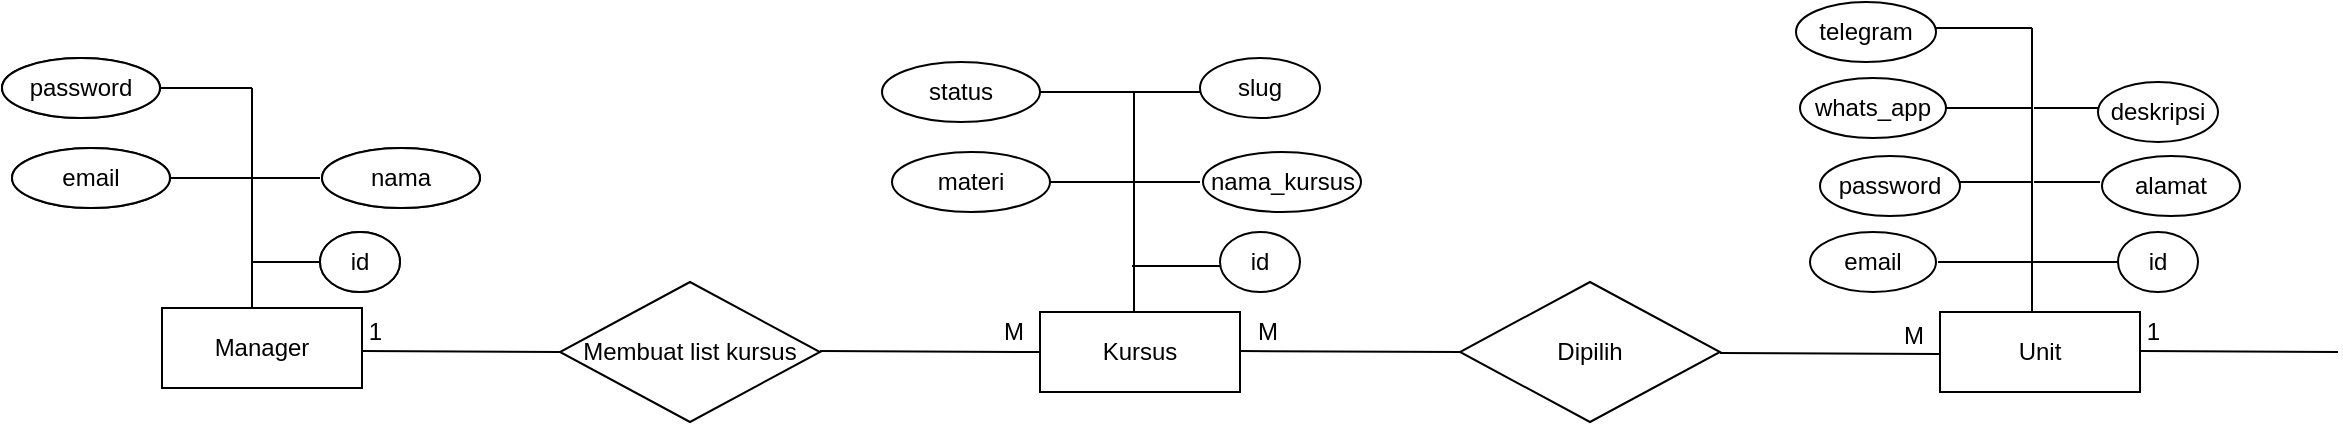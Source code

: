 <mxfile version="14.9.5" type="github">
  <diagram id="R2lEEEUBdFMjLlhIrx00" name="Page-1">
    <mxGraphModel dx="868" dy="460" grid="1" gridSize="10" guides="1" tooltips="1" connect="1" arrows="1" fold="1" page="1" pageScale="1" pageWidth="850" pageHeight="1100" math="0" shadow="0" extFonts="Permanent Marker^https://fonts.googleapis.com/css?family=Permanent+Marker">
      <root>
        <mxCell id="0" />
        <mxCell id="1" parent="0" />
        <mxCell id="ggTeY2CvKrcmnO82u_cy-2" value="Manager" style="whiteSpace=wrap;html=1;align=center;" vertex="1" parent="1">
          <mxGeometry x="151" y="190" width="100" height="40" as="geometry" />
        </mxCell>
        <mxCell id="ggTeY2CvKrcmnO82u_cy-7" value="" style="line;strokeWidth=1;direction=south;html=1;" vertex="1" parent="1">
          <mxGeometry x="191" y="80" width="10" height="110" as="geometry" />
        </mxCell>
        <mxCell id="ggTeY2CvKrcmnO82u_cy-8" value="" style="endArrow=none;html=1;rounded=0;" edge="1" parent="1">
          <mxGeometry relative="1" as="geometry">
            <mxPoint x="350" y="212" as="sourcePoint" />
            <mxPoint x="251" y="211.5" as="targetPoint" />
          </mxGeometry>
        </mxCell>
        <mxCell id="ggTeY2CvKrcmnO82u_cy-9" value="1" style="resizable=0;html=1;align=right;verticalAlign=bottom;" connectable="0" vertex="1" parent="ggTeY2CvKrcmnO82u_cy-8">
          <mxGeometry x="1" relative="1" as="geometry">
            <mxPoint x="10" y="-1" as="offset" />
          </mxGeometry>
        </mxCell>
        <mxCell id="ggTeY2CvKrcmnO82u_cy-10" value="" style="line;strokeWidth=1;rotatable=0;dashed=0;labelPosition=right;align=left;verticalAlign=middle;spacingTop=0;spacingLeft=6;points=[];portConstraint=eastwest;" vertex="1" parent="1">
          <mxGeometry x="196" y="162" width="44" height="10" as="geometry" />
        </mxCell>
        <mxCell id="ggTeY2CvKrcmnO82u_cy-12" value="" style="line;strokeWidth=1;rotatable=0;dashed=0;labelPosition=right;align=left;verticalAlign=middle;spacingTop=0;spacingLeft=6;points=[];portConstraint=eastwest;" vertex="1" parent="1">
          <mxGeometry x="150" y="120" width="55" height="10" as="geometry" />
        </mxCell>
        <mxCell id="ggTeY2CvKrcmnO82u_cy-13" value="" style="line;strokeWidth=1;rotatable=0;dashed=0;labelPosition=right;align=left;verticalAlign=middle;spacingTop=0;spacingLeft=6;points=[];portConstraint=eastwest;" vertex="1" parent="1">
          <mxGeometry x="196" y="120" width="34" height="10" as="geometry" />
        </mxCell>
        <mxCell id="ggTeY2CvKrcmnO82u_cy-14" value="" style="line;strokeWidth=1;rotatable=0;dashed=0;labelPosition=right;align=left;verticalAlign=middle;spacingTop=0;spacingLeft=6;points=[];portConstraint=eastwest;" vertex="1" parent="1">
          <mxGeometry x="150" y="75" width="46" height="10" as="geometry" />
        </mxCell>
        <mxCell id="ggTeY2CvKrcmnO82u_cy-15" value="password" style="ellipse;whiteSpace=wrap;html=1;align=center;strokeWidth=1;" vertex="1" parent="1">
          <mxGeometry x="71" y="65" width="79" height="30" as="geometry" />
        </mxCell>
        <mxCell id="ggTeY2CvKrcmnO82u_cy-16" value="id" style="ellipse;whiteSpace=wrap;html=1;align=center;strokeWidth=1;" vertex="1" parent="1">
          <mxGeometry x="230" y="152" width="40" height="30" as="geometry" />
        </mxCell>
        <mxCell id="ggTeY2CvKrcmnO82u_cy-18" value="nama" style="ellipse;whiteSpace=wrap;html=1;align=center;strokeWidth=1;" vertex="1" parent="1">
          <mxGeometry x="231" y="110" width="79" height="30" as="geometry" />
        </mxCell>
        <mxCell id="ggTeY2CvKrcmnO82u_cy-21" value="email" style="ellipse;whiteSpace=wrap;html=1;align=center;strokeWidth=1;" vertex="1" parent="1">
          <mxGeometry x="76" y="110" width="79" height="30" as="geometry" />
        </mxCell>
        <mxCell id="ggTeY2CvKrcmnO82u_cy-26" value="Membuat list kursus" style="shape=rhombus;perimeter=rhombusPerimeter;whiteSpace=wrap;html=1;align=center;strokeWidth=1;" vertex="1" parent="1">
          <mxGeometry x="350" y="177" width="130" height="70" as="geometry" />
        </mxCell>
        <mxCell id="ggTeY2CvKrcmnO82u_cy-29" value="" style="endArrow=none;html=1;rounded=0;" edge="1" parent="1">
          <mxGeometry relative="1" as="geometry">
            <mxPoint x="590" y="212" as="sourcePoint" />
            <mxPoint x="480" y="211.5" as="targetPoint" />
          </mxGeometry>
        </mxCell>
        <mxCell id="ggTeY2CvKrcmnO82u_cy-30" value="M" style="resizable=0;html=1;align=left;verticalAlign=bottom;" connectable="0" vertex="1" parent="ggTeY2CvKrcmnO82u_cy-29">
          <mxGeometry x="-1" relative="1" as="geometry">
            <mxPoint x="-20" y="-2" as="offset" />
          </mxGeometry>
        </mxCell>
        <mxCell id="ggTeY2CvKrcmnO82u_cy-32" value="Kursus" style="whiteSpace=wrap;html=1;align=center;" vertex="1" parent="1">
          <mxGeometry x="590" y="192" width="100" height="40" as="geometry" />
        </mxCell>
        <mxCell id="ggTeY2CvKrcmnO82u_cy-38" value="" style="line;strokeWidth=1;rotatable=0;dashed=0;labelPosition=right;align=left;verticalAlign=middle;spacingTop=0;spacingLeft=6;points=[];portConstraint=eastwest;" vertex="1" parent="1">
          <mxGeometry x="196" y="120" width="34" height="10" as="geometry" />
        </mxCell>
        <mxCell id="ggTeY2CvKrcmnO82u_cy-39" value="" style="line;strokeWidth=1;rotatable=0;dashed=0;labelPosition=right;align=left;verticalAlign=middle;spacingTop=0;spacingLeft=6;points=[];portConstraint=eastwest;" vertex="1" parent="1">
          <mxGeometry x="196" y="162" width="44" height="10" as="geometry" />
        </mxCell>
        <mxCell id="ggTeY2CvKrcmnO82u_cy-40" value="" style="line;strokeWidth=1;direction=south;html=1;" vertex="1" parent="1">
          <mxGeometry x="191" y="80" width="10" height="110" as="geometry" />
        </mxCell>
        <mxCell id="ggTeY2CvKrcmnO82u_cy-41" value="nama" style="ellipse;whiteSpace=wrap;html=1;align=center;strokeWidth=1;" vertex="1" parent="1">
          <mxGeometry x="231" y="110" width="79" height="30" as="geometry" />
        </mxCell>
        <mxCell id="ggTeY2CvKrcmnO82u_cy-42" value="id" style="ellipse;whiteSpace=wrap;html=1;align=center;strokeWidth=1;" vertex="1" parent="1">
          <mxGeometry x="230" y="152" width="40" height="30" as="geometry" />
        </mxCell>
        <mxCell id="ggTeY2CvKrcmnO82u_cy-43" value="" style="line;strokeWidth=1;rotatable=0;dashed=0;labelPosition=right;align=left;verticalAlign=middle;spacingTop=0;spacingLeft=6;points=[];portConstraint=eastwest;" vertex="1" parent="1">
          <mxGeometry x="150" y="75" width="46" height="10" as="geometry" />
        </mxCell>
        <mxCell id="ggTeY2CvKrcmnO82u_cy-44" value="" style="line;strokeWidth=1;rotatable=0;dashed=0;labelPosition=right;align=left;verticalAlign=middle;spacingTop=0;spacingLeft=6;points=[];portConstraint=eastwest;" vertex="1" parent="1">
          <mxGeometry x="150" y="120" width="55" height="10" as="geometry" />
        </mxCell>
        <mxCell id="ggTeY2CvKrcmnO82u_cy-45" value="email" style="ellipse;whiteSpace=wrap;html=1;align=center;strokeWidth=1;" vertex="1" parent="1">
          <mxGeometry x="76" y="110" width="79" height="30" as="geometry" />
        </mxCell>
        <mxCell id="ggTeY2CvKrcmnO82u_cy-46" value="password" style="ellipse;whiteSpace=wrap;html=1;align=center;strokeWidth=1;" vertex="1" parent="1">
          <mxGeometry x="71" y="65" width="79" height="30" as="geometry" />
        </mxCell>
        <mxCell id="ggTeY2CvKrcmnO82u_cy-47" value="" style="line;strokeWidth=1;rotatable=0;dashed=0;labelPosition=right;align=left;verticalAlign=middle;spacingTop=0;spacingLeft=6;points=[];portConstraint=eastwest;" vertex="1" parent="1">
          <mxGeometry x="636" y="122" width="34" height="10" as="geometry" />
        </mxCell>
        <mxCell id="ggTeY2CvKrcmnO82u_cy-48" value="" style="line;strokeWidth=1;rotatable=0;dashed=0;labelPosition=right;align=left;verticalAlign=middle;spacingTop=0;spacingLeft=6;points=[];portConstraint=eastwest;" vertex="1" parent="1">
          <mxGeometry x="636" y="164" width="44" height="10" as="geometry" />
        </mxCell>
        <mxCell id="ggTeY2CvKrcmnO82u_cy-49" value="" style="line;strokeWidth=1;direction=south;html=1;" vertex="1" parent="1">
          <mxGeometry x="632" y="82" width="10" height="110" as="geometry" />
        </mxCell>
        <mxCell id="ggTeY2CvKrcmnO82u_cy-50" value="nama_kursus" style="ellipse;whiteSpace=wrap;html=1;align=center;strokeWidth=1;" vertex="1" parent="1">
          <mxGeometry x="671.5" y="112" width="79" height="30" as="geometry" />
        </mxCell>
        <mxCell id="ggTeY2CvKrcmnO82u_cy-51" value="id" style="ellipse;whiteSpace=wrap;html=1;align=center;strokeWidth=1;" vertex="1" parent="1">
          <mxGeometry x="680" y="152" width="40" height="30" as="geometry" />
        </mxCell>
        <mxCell id="ggTeY2CvKrcmnO82u_cy-52" value="" style="line;strokeWidth=1;rotatable=0;dashed=0;labelPosition=right;align=left;verticalAlign=middle;spacingTop=0;spacingLeft=6;points=[];portConstraint=eastwest;" vertex="1" parent="1">
          <mxGeometry x="590" y="77" width="46" height="10" as="geometry" />
        </mxCell>
        <mxCell id="ggTeY2CvKrcmnO82u_cy-53" value="" style="line;strokeWidth=1;rotatable=0;dashed=0;labelPosition=right;align=left;verticalAlign=middle;spacingTop=0;spacingLeft=6;points=[];portConstraint=eastwest;" vertex="1" parent="1">
          <mxGeometry x="590" y="122" width="55" height="10" as="geometry" />
        </mxCell>
        <mxCell id="ggTeY2CvKrcmnO82u_cy-54" value="materi" style="ellipse;whiteSpace=wrap;html=1;align=center;strokeWidth=1;" vertex="1" parent="1">
          <mxGeometry x="516" y="112" width="79" height="30" as="geometry" />
        </mxCell>
        <mxCell id="ggTeY2CvKrcmnO82u_cy-55" value="status" style="ellipse;whiteSpace=wrap;html=1;align=center;strokeWidth=1;" vertex="1" parent="1">
          <mxGeometry x="511" y="67" width="79" height="30" as="geometry" />
        </mxCell>
        <mxCell id="ggTeY2CvKrcmnO82u_cy-56" value="" style="line;strokeWidth=1;rotatable=0;dashed=0;labelPosition=right;align=left;verticalAlign=middle;spacingTop=0;spacingLeft=6;points=[];portConstraint=eastwest;" vertex="1" parent="1">
          <mxGeometry x="636" y="77" width="34" height="10" as="geometry" />
        </mxCell>
        <mxCell id="ggTeY2CvKrcmnO82u_cy-57" value="slug" style="ellipse;whiteSpace=wrap;html=1;align=center;strokeWidth=1;" vertex="1" parent="1">
          <mxGeometry x="670" y="65" width="60" height="30" as="geometry" />
        </mxCell>
        <mxCell id="ggTeY2CvKrcmnO82u_cy-61" value="" style="endArrow=none;html=1;rounded=0;" edge="1" parent="1">
          <mxGeometry relative="1" as="geometry">
            <mxPoint x="690" y="211.5" as="sourcePoint" />
            <mxPoint x="800" y="212" as="targetPoint" />
          </mxGeometry>
        </mxCell>
        <mxCell id="ggTeY2CvKrcmnO82u_cy-62" value="M" style="resizable=0;html=1;align=left;verticalAlign=bottom;" connectable="0" vertex="1" parent="ggTeY2CvKrcmnO82u_cy-61">
          <mxGeometry x="-1" relative="1" as="geometry">
            <mxPoint x="7" y="-1" as="offset" />
          </mxGeometry>
        </mxCell>
        <mxCell id="ggTeY2CvKrcmnO82u_cy-63" value="Dipilih" style="shape=rhombus;perimeter=rhombusPerimeter;whiteSpace=wrap;html=1;align=center;strokeWidth=1;" vertex="1" parent="1">
          <mxGeometry x="800" y="177" width="130" height="70" as="geometry" />
        </mxCell>
        <mxCell id="ggTeY2CvKrcmnO82u_cy-64" value="" style="endArrow=none;html=1;rounded=0;" edge="1" parent="1">
          <mxGeometry relative="1" as="geometry">
            <mxPoint x="1040" y="213" as="sourcePoint" />
            <mxPoint x="930" y="212.5" as="targetPoint" />
          </mxGeometry>
        </mxCell>
        <mxCell id="ggTeY2CvKrcmnO82u_cy-65" value="M" style="resizable=0;html=1;align=left;verticalAlign=bottom;" connectable="0" vertex="1" parent="ggTeY2CvKrcmnO82u_cy-64">
          <mxGeometry x="-1" relative="1" as="geometry">
            <mxPoint x="-20" y="-1" as="offset" />
          </mxGeometry>
        </mxCell>
        <mxCell id="ggTeY2CvKrcmnO82u_cy-66" value="Unit" style="whiteSpace=wrap;html=1;align=center;" vertex="1" parent="1">
          <mxGeometry x="1040" y="192" width="100" height="40" as="geometry" />
        </mxCell>
        <mxCell id="ggTeY2CvKrcmnO82u_cy-67" value="" style="line;strokeWidth=1;rotatable=0;dashed=0;labelPosition=right;align=left;verticalAlign=middle;spacingTop=0;spacingLeft=6;points=[];portConstraint=eastwest;" vertex="1" parent="1">
          <mxGeometry x="1087" y="122" width="33" height="10" as="geometry" />
        </mxCell>
        <mxCell id="ggTeY2CvKrcmnO82u_cy-68" value="" style="line;strokeWidth=1;rotatable=0;dashed=0;labelPosition=right;align=left;verticalAlign=middle;spacingTop=0;spacingLeft=6;points=[];portConstraint=eastwest;" vertex="1" parent="1">
          <mxGeometry x="1085" y="162" width="44" height="10" as="geometry" />
        </mxCell>
        <mxCell id="ggTeY2CvKrcmnO82u_cy-69" value="id" style="ellipse;whiteSpace=wrap;html=1;align=center;strokeWidth=1;" vertex="1" parent="1">
          <mxGeometry x="1129" y="152" width="40" height="30" as="geometry" />
        </mxCell>
        <mxCell id="ggTeY2CvKrcmnO82u_cy-70" value="" style="line;strokeWidth=1;rotatable=0;dashed=0;labelPosition=right;align=left;verticalAlign=middle;spacingTop=0;spacingLeft=6;points=[];portConstraint=eastwest;" vertex="1" parent="1">
          <mxGeometry x="1030" y="45" width="56" height="10" as="geometry" />
        </mxCell>
        <mxCell id="ggTeY2CvKrcmnO82u_cy-71" value="" style="line;strokeWidth=1;rotatable=0;dashed=0;labelPosition=right;align=left;verticalAlign=middle;spacingTop=0;spacingLeft=6;points=[];portConstraint=eastwest;" vertex="1" parent="1">
          <mxGeometry x="1040" y="85" width="46" height="10" as="geometry" />
        </mxCell>
        <mxCell id="ggTeY2CvKrcmnO82u_cy-72" value="whats_app" style="ellipse;whiteSpace=wrap;html=1;align=center;strokeWidth=1;" vertex="1" parent="1">
          <mxGeometry x="970" y="75" width="73" height="30" as="geometry" />
        </mxCell>
        <mxCell id="ggTeY2CvKrcmnO82u_cy-73" value="telegram" style="ellipse;whiteSpace=wrap;html=1;align=center;strokeWidth=1;" vertex="1" parent="1">
          <mxGeometry x="968" y="37" width="70" height="30" as="geometry" />
        </mxCell>
        <mxCell id="ggTeY2CvKrcmnO82u_cy-74" value="" style="line;strokeWidth=1;rotatable=0;dashed=0;labelPosition=right;align=left;verticalAlign=middle;spacingTop=0;spacingLeft=6;points=[];portConstraint=eastwest;" vertex="1" parent="1">
          <mxGeometry x="1087" y="85" width="34" height="10" as="geometry" />
        </mxCell>
        <mxCell id="ggTeY2CvKrcmnO82u_cy-75" value="" style="line;strokeWidth=1;direction=south;html=1;" vertex="1" parent="1">
          <mxGeometry x="1081" y="50" width="10" height="142" as="geometry" />
        </mxCell>
        <mxCell id="ggTeY2CvKrcmnO82u_cy-76" value="deskripsi" style="ellipse;whiteSpace=wrap;html=1;align=center;strokeWidth=1;" vertex="1" parent="1">
          <mxGeometry x="1119" y="77" width="60" height="30" as="geometry" />
        </mxCell>
        <mxCell id="ggTeY2CvKrcmnO82u_cy-77" value="alamat" style="ellipse;whiteSpace=wrap;html=1;align=center;strokeWidth=1;" vertex="1" parent="1">
          <mxGeometry x="1121" y="114" width="69" height="30" as="geometry" />
        </mxCell>
        <mxCell id="ggTeY2CvKrcmnO82u_cy-79" value="password" style="ellipse;whiteSpace=wrap;html=1;align=center;strokeWidth=1;" vertex="1" parent="1">
          <mxGeometry x="980" y="114" width="70" height="30" as="geometry" />
        </mxCell>
        <mxCell id="ggTeY2CvKrcmnO82u_cy-80" value="email" style="ellipse;whiteSpace=wrap;html=1;align=center;strokeWidth=1;" vertex="1" parent="1">
          <mxGeometry x="975" y="152" width="63" height="30" as="geometry" />
        </mxCell>
        <mxCell id="ggTeY2CvKrcmnO82u_cy-81" value="" style="line;strokeWidth=1;rotatable=0;dashed=0;labelPosition=right;align=left;verticalAlign=middle;spacingTop=0;spacingLeft=6;points=[];portConstraint=eastwest;" vertex="1" parent="1">
          <mxGeometry x="1039" y="162" width="46" height="10" as="geometry" />
        </mxCell>
        <mxCell id="ggTeY2CvKrcmnO82u_cy-82" value="" style="line;strokeWidth=1;rotatable=0;dashed=0;labelPosition=right;align=left;verticalAlign=middle;spacingTop=0;spacingLeft=6;points=[];portConstraint=eastwest;" vertex="1" parent="1">
          <mxGeometry x="1050" y="122" width="36" height="10" as="geometry" />
        </mxCell>
        <mxCell id="ggTeY2CvKrcmnO82u_cy-84" value="" style="endArrow=none;html=1;rounded=0;" edge="1" parent="1">
          <mxGeometry relative="1" as="geometry">
            <mxPoint x="1239" y="212" as="sourcePoint" />
            <mxPoint x="1140" y="211.5" as="targetPoint" />
          </mxGeometry>
        </mxCell>
        <mxCell id="ggTeY2CvKrcmnO82u_cy-85" value="1" style="resizable=0;html=1;align=right;verticalAlign=bottom;" connectable="0" vertex="1" parent="ggTeY2CvKrcmnO82u_cy-84">
          <mxGeometry x="1" relative="1" as="geometry">
            <mxPoint x="10" y="-1" as="offset" />
          </mxGeometry>
        </mxCell>
      </root>
    </mxGraphModel>
  </diagram>
</mxfile>
